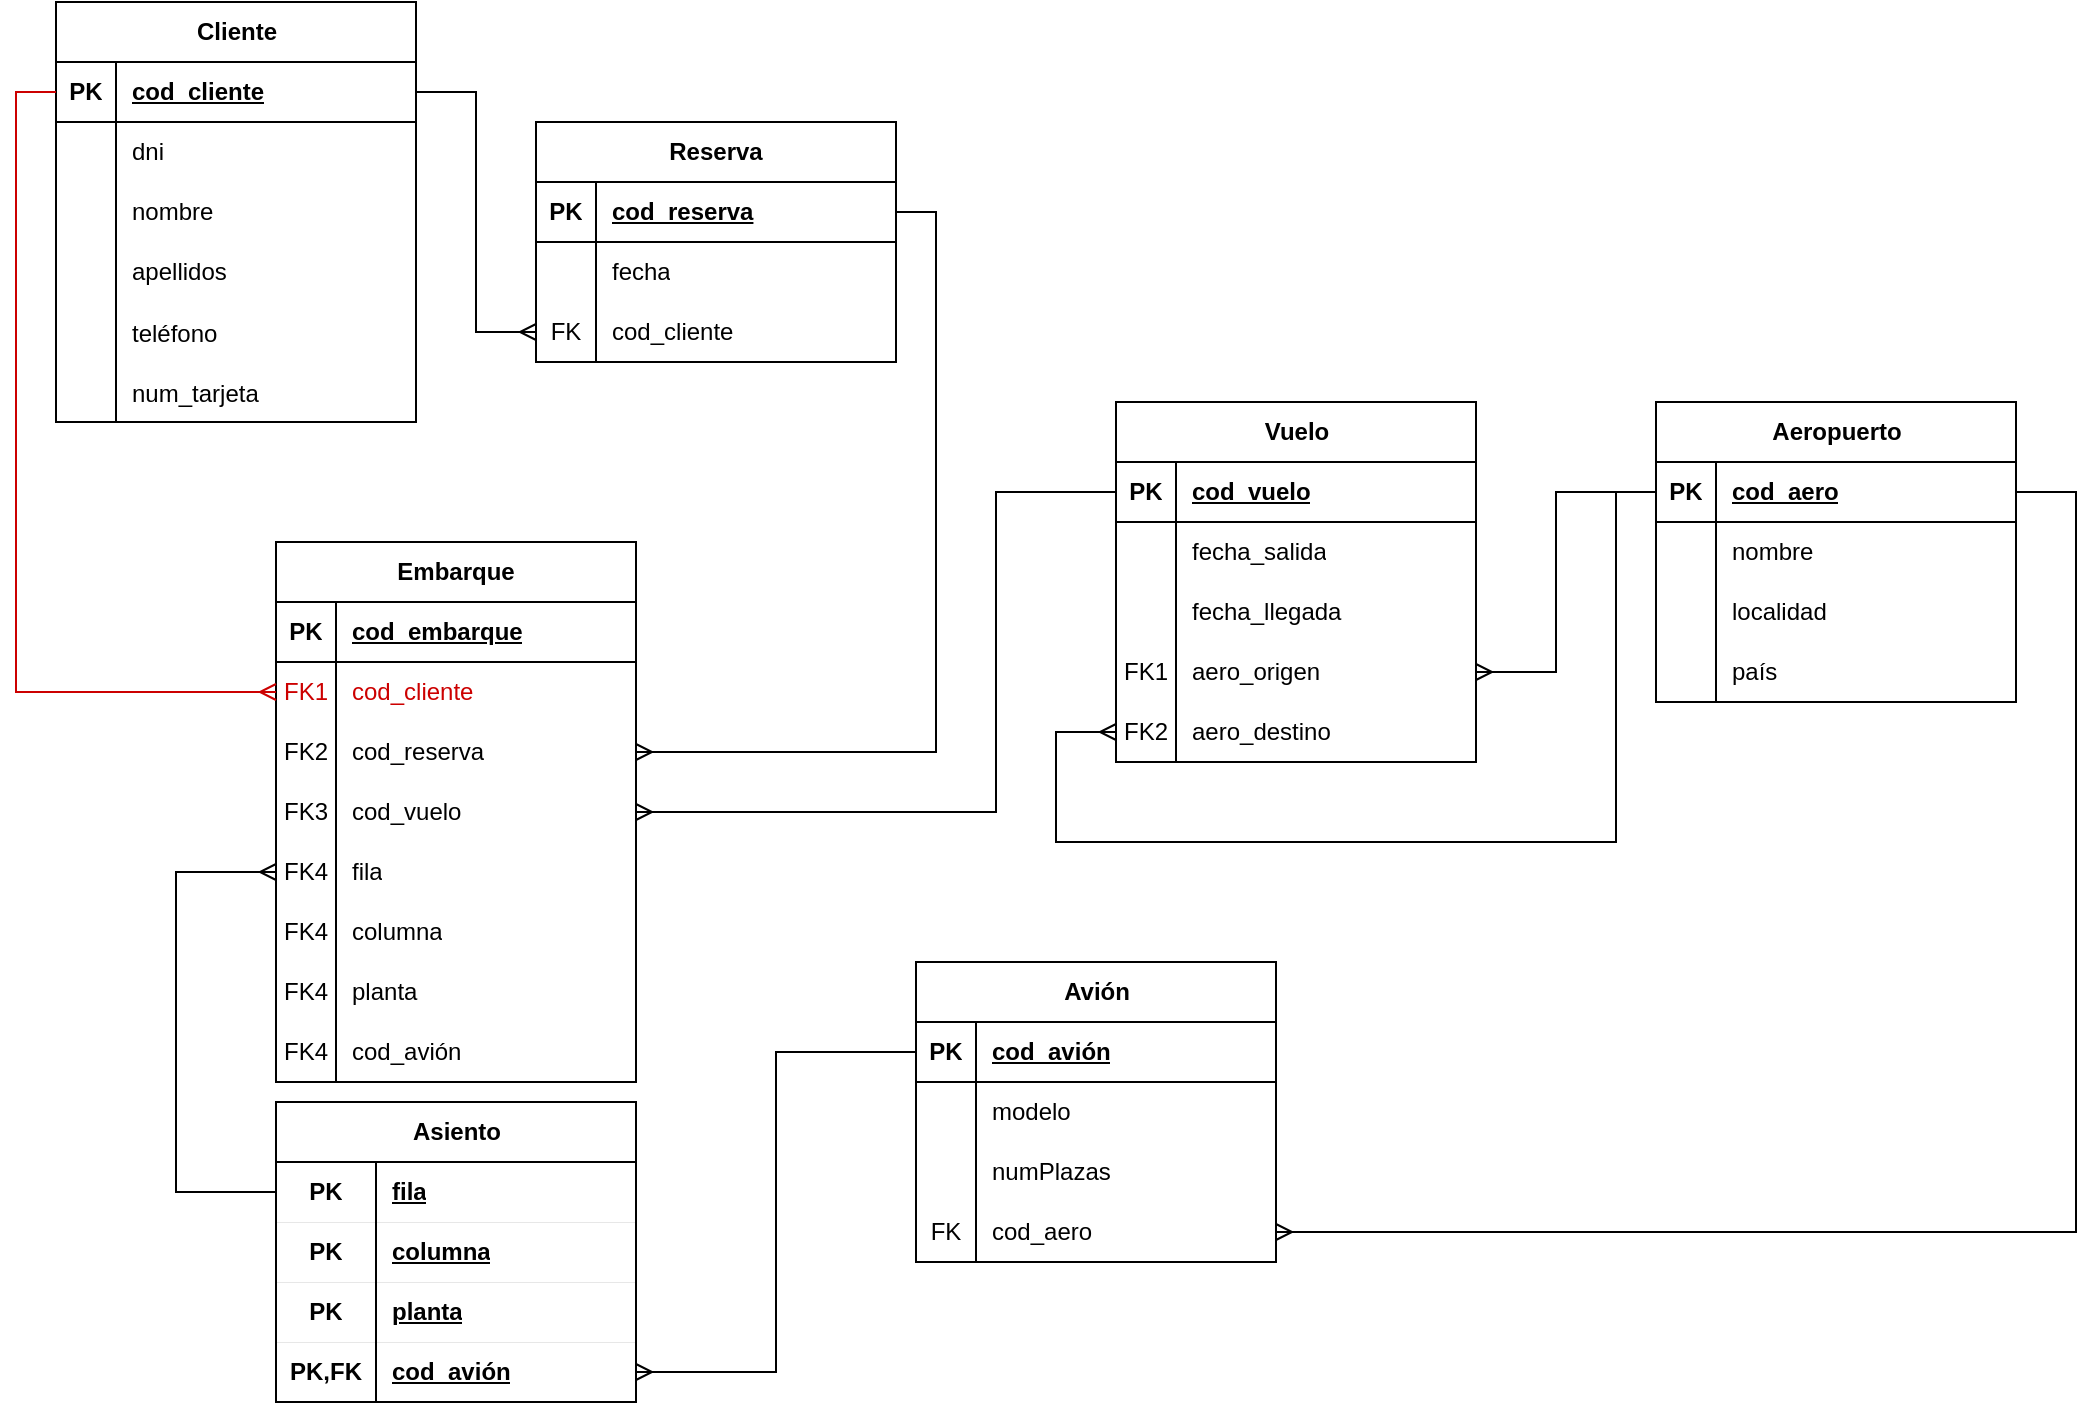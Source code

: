 <mxfile version="22.1.21" type="device">
  <diagram id="R2lEEEUBdFMjLlhIrx00" name="Page-1">
    <mxGraphModel dx="2234" dy="1244" grid="1" gridSize="10" guides="1" tooltips="1" connect="1" arrows="1" fold="1" page="0" pageScale="1" pageWidth="850" pageHeight="1100" math="0" shadow="0" extFonts="Permanent Marker^https://fonts.googleapis.com/css?family=Permanent+Marker">
      <root>
        <mxCell id="0" />
        <mxCell id="1" parent="0" />
        <mxCell id="kZTy1tdUPT7QprQOQqBd-1" value="Cliente" style="shape=table;startSize=30;container=1;collapsible=1;childLayout=tableLayout;fixedRows=1;rowLines=0;fontStyle=1;align=center;resizeLast=1;html=1;" parent="1" vertex="1">
          <mxGeometry x="-380" y="-100" width="180" height="210" as="geometry" />
        </mxCell>
        <mxCell id="kZTy1tdUPT7QprQOQqBd-2" value="" style="shape=tableRow;horizontal=0;startSize=0;swimlaneHead=0;swimlaneBody=0;fillColor=none;collapsible=0;dropTarget=0;points=[[0,0.5],[1,0.5]];portConstraint=eastwest;top=0;left=0;right=0;bottom=1;" parent="kZTy1tdUPT7QprQOQqBd-1" vertex="1">
          <mxGeometry y="30" width="180" height="30" as="geometry" />
        </mxCell>
        <mxCell id="kZTy1tdUPT7QprQOQqBd-3" value="PK" style="shape=partialRectangle;connectable=0;fillColor=none;top=0;left=0;bottom=0;right=0;fontStyle=1;overflow=hidden;whiteSpace=wrap;html=1;" parent="kZTy1tdUPT7QprQOQqBd-2" vertex="1">
          <mxGeometry width="30" height="30" as="geometry">
            <mxRectangle width="30" height="30" as="alternateBounds" />
          </mxGeometry>
        </mxCell>
        <mxCell id="kZTy1tdUPT7QprQOQqBd-4" value="cod_cliente" style="shape=partialRectangle;connectable=0;fillColor=none;top=0;left=0;bottom=0;right=0;align=left;spacingLeft=6;fontStyle=5;overflow=hidden;whiteSpace=wrap;html=1;" parent="kZTy1tdUPT7QprQOQqBd-2" vertex="1">
          <mxGeometry x="30" width="150" height="30" as="geometry">
            <mxRectangle width="150" height="30" as="alternateBounds" />
          </mxGeometry>
        </mxCell>
        <mxCell id="kZTy1tdUPT7QprQOQqBd-5" value="" style="shape=tableRow;horizontal=0;startSize=0;swimlaneHead=0;swimlaneBody=0;fillColor=none;collapsible=0;dropTarget=0;points=[[0,0.5],[1,0.5]];portConstraint=eastwest;top=0;left=0;right=0;bottom=0;" parent="kZTy1tdUPT7QprQOQqBd-1" vertex="1">
          <mxGeometry y="60" width="180" height="30" as="geometry" />
        </mxCell>
        <mxCell id="kZTy1tdUPT7QprQOQqBd-6" value="" style="shape=partialRectangle;connectable=0;fillColor=none;top=0;left=0;bottom=0;right=0;editable=1;overflow=hidden;whiteSpace=wrap;html=1;" parent="kZTy1tdUPT7QprQOQqBd-5" vertex="1">
          <mxGeometry width="30" height="30" as="geometry">
            <mxRectangle width="30" height="30" as="alternateBounds" />
          </mxGeometry>
        </mxCell>
        <mxCell id="kZTy1tdUPT7QprQOQqBd-7" value="dni" style="shape=partialRectangle;connectable=0;fillColor=none;top=0;left=0;bottom=0;right=0;align=left;spacingLeft=6;overflow=hidden;whiteSpace=wrap;html=1;" parent="kZTy1tdUPT7QprQOQqBd-5" vertex="1">
          <mxGeometry x="30" width="150" height="30" as="geometry">
            <mxRectangle width="150" height="30" as="alternateBounds" />
          </mxGeometry>
        </mxCell>
        <mxCell id="kZTy1tdUPT7QprQOQqBd-8" value="" style="shape=tableRow;horizontal=0;startSize=0;swimlaneHead=0;swimlaneBody=0;fillColor=none;collapsible=0;dropTarget=0;points=[[0,0.5],[1,0.5]];portConstraint=eastwest;top=0;left=0;right=0;bottom=0;" parent="kZTy1tdUPT7QprQOQqBd-1" vertex="1">
          <mxGeometry y="90" width="180" height="30" as="geometry" />
        </mxCell>
        <mxCell id="kZTy1tdUPT7QprQOQqBd-9" value="" style="shape=partialRectangle;connectable=0;fillColor=none;top=0;left=0;bottom=0;right=0;editable=1;overflow=hidden;whiteSpace=wrap;html=1;" parent="kZTy1tdUPT7QprQOQqBd-8" vertex="1">
          <mxGeometry width="30" height="30" as="geometry">
            <mxRectangle width="30" height="30" as="alternateBounds" />
          </mxGeometry>
        </mxCell>
        <mxCell id="kZTy1tdUPT7QprQOQqBd-10" value="nombre" style="shape=partialRectangle;connectable=0;fillColor=none;top=0;left=0;bottom=0;right=0;align=left;spacingLeft=6;overflow=hidden;whiteSpace=wrap;html=1;" parent="kZTy1tdUPT7QprQOQqBd-8" vertex="1">
          <mxGeometry x="30" width="150" height="30" as="geometry">
            <mxRectangle width="150" height="30" as="alternateBounds" />
          </mxGeometry>
        </mxCell>
        <mxCell id="kZTy1tdUPT7QprQOQqBd-11" value="" style="shape=tableRow;horizontal=0;startSize=0;swimlaneHead=0;swimlaneBody=0;fillColor=none;collapsible=0;dropTarget=0;points=[[0,0.5],[1,0.5]];portConstraint=eastwest;top=0;left=0;right=0;bottom=0;" parent="kZTy1tdUPT7QprQOQqBd-1" vertex="1">
          <mxGeometry y="120" width="180" height="30" as="geometry" />
        </mxCell>
        <mxCell id="kZTy1tdUPT7QprQOQqBd-12" value="" style="shape=partialRectangle;connectable=0;fillColor=none;top=0;left=0;bottom=0;right=0;editable=1;overflow=hidden;whiteSpace=wrap;html=1;" parent="kZTy1tdUPT7QprQOQqBd-11" vertex="1">
          <mxGeometry width="30" height="30" as="geometry">
            <mxRectangle width="30" height="30" as="alternateBounds" />
          </mxGeometry>
        </mxCell>
        <mxCell id="kZTy1tdUPT7QprQOQqBd-13" value="apellidos" style="shape=partialRectangle;connectable=0;fillColor=none;top=0;left=0;bottom=0;right=0;align=left;spacingLeft=6;overflow=hidden;whiteSpace=wrap;html=1;" parent="kZTy1tdUPT7QprQOQqBd-11" vertex="1">
          <mxGeometry x="30" width="150" height="30" as="geometry">
            <mxRectangle width="150" height="30" as="alternateBounds" />
          </mxGeometry>
        </mxCell>
        <mxCell id="kZTy1tdUPT7QprQOQqBd-14" value="" style="shape=tableRow;horizontal=0;startSize=0;swimlaneHead=0;swimlaneBody=0;fillColor=none;collapsible=0;dropTarget=0;points=[[0,0.5],[1,0.5]];portConstraint=eastwest;top=0;left=0;right=0;bottom=0;" parent="kZTy1tdUPT7QprQOQqBd-1" vertex="1">
          <mxGeometry y="150" width="180" height="30" as="geometry" />
        </mxCell>
        <mxCell id="kZTy1tdUPT7QprQOQqBd-15" value="" style="shape=partialRectangle;connectable=0;fillColor=none;top=0;left=0;bottom=0;right=0;editable=1;overflow=hidden;" parent="kZTy1tdUPT7QprQOQqBd-14" vertex="1">
          <mxGeometry width="30" height="30" as="geometry">
            <mxRectangle width="30" height="30" as="alternateBounds" />
          </mxGeometry>
        </mxCell>
        <mxCell id="kZTy1tdUPT7QprQOQqBd-16" value="teléfono" style="shape=partialRectangle;connectable=0;fillColor=none;top=0;left=0;bottom=0;right=0;align=left;spacingLeft=6;overflow=hidden;" parent="kZTy1tdUPT7QprQOQqBd-14" vertex="1">
          <mxGeometry x="30" width="150" height="30" as="geometry">
            <mxRectangle width="150" height="30" as="alternateBounds" />
          </mxGeometry>
        </mxCell>
        <mxCell id="kZTy1tdUPT7QprQOQqBd-17" value="" style="shape=tableRow;horizontal=0;startSize=0;swimlaneHead=0;swimlaneBody=0;fillColor=none;collapsible=0;dropTarget=0;points=[[0,0.5],[1,0.5]];portConstraint=eastwest;top=0;left=0;right=0;bottom=0;" parent="kZTy1tdUPT7QprQOQqBd-1" vertex="1">
          <mxGeometry y="180" width="180" height="30" as="geometry" />
        </mxCell>
        <mxCell id="kZTy1tdUPT7QprQOQqBd-18" value="" style="shape=partialRectangle;connectable=0;fillColor=none;top=0;left=0;bottom=0;right=0;editable=1;overflow=hidden;" parent="kZTy1tdUPT7QprQOQqBd-17" vertex="1">
          <mxGeometry width="30" height="30" as="geometry">
            <mxRectangle width="30" height="30" as="alternateBounds" />
          </mxGeometry>
        </mxCell>
        <mxCell id="kZTy1tdUPT7QprQOQqBd-19" value="num_tarjeta" style="shape=partialRectangle;connectable=0;fillColor=none;top=0;left=0;bottom=0;right=0;align=left;spacingLeft=6;overflow=hidden;" parent="kZTy1tdUPT7QprQOQqBd-17" vertex="1">
          <mxGeometry x="30" width="150" height="30" as="geometry">
            <mxRectangle width="150" height="30" as="alternateBounds" />
          </mxGeometry>
        </mxCell>
        <mxCell id="kZTy1tdUPT7QprQOQqBd-20" value="Reserva" style="shape=table;startSize=30;container=1;collapsible=1;childLayout=tableLayout;fixedRows=1;rowLines=0;fontStyle=1;align=center;resizeLast=1;html=1;whiteSpace=wrap;strokeWidth=1;" parent="1" vertex="1">
          <mxGeometry x="-140" y="-40" width="180" height="120" as="geometry" />
        </mxCell>
        <mxCell id="kZTy1tdUPT7QprQOQqBd-50" value="" style="shape=tableRow;horizontal=0;startSize=0;swimlaneHead=0;swimlaneBody=0;fillColor=none;collapsible=0;dropTarget=0;points=[[0,0.5],[1,0.5]];portConstraint=eastwest;top=0;left=0;right=0;bottom=1;" parent="kZTy1tdUPT7QprQOQqBd-20" vertex="1">
          <mxGeometry y="30" width="180" height="30" as="geometry" />
        </mxCell>
        <mxCell id="kZTy1tdUPT7QprQOQqBd-51" value="PK" style="shape=partialRectangle;connectable=0;fillColor=none;top=0;left=0;bottom=0;right=0;fontStyle=1;overflow=hidden;whiteSpace=wrap;html=1;" parent="kZTy1tdUPT7QprQOQqBd-50" vertex="1">
          <mxGeometry width="30" height="30" as="geometry">
            <mxRectangle width="30" height="30" as="alternateBounds" />
          </mxGeometry>
        </mxCell>
        <mxCell id="kZTy1tdUPT7QprQOQqBd-52" value="cod_reserva" style="shape=partialRectangle;connectable=0;fillColor=none;top=0;left=0;bottom=0;right=0;align=left;spacingLeft=6;fontStyle=5;overflow=hidden;whiteSpace=wrap;html=1;" parent="kZTy1tdUPT7QprQOQqBd-50" vertex="1">
          <mxGeometry x="30" width="150" height="30" as="geometry">
            <mxRectangle width="150" height="30" as="alternateBounds" />
          </mxGeometry>
        </mxCell>
        <mxCell id="kZTy1tdUPT7QprQOQqBd-27" value="" style="shape=tableRow;horizontal=0;startSize=0;swimlaneHead=0;swimlaneBody=0;fillColor=none;collapsible=0;dropTarget=0;points=[[0,0.5],[1,0.5]];portConstraint=eastwest;top=0;left=0;right=0;bottom=0;html=1;" parent="kZTy1tdUPT7QprQOQqBd-20" vertex="1">
          <mxGeometry y="60" width="180" height="30" as="geometry" />
        </mxCell>
        <mxCell id="kZTy1tdUPT7QprQOQqBd-28" value="" style="shape=partialRectangle;connectable=0;fillColor=none;top=0;left=0;bottom=0;right=0;editable=1;overflow=hidden;html=1;whiteSpace=wrap;" parent="kZTy1tdUPT7QprQOQqBd-27" vertex="1">
          <mxGeometry width="30" height="30" as="geometry">
            <mxRectangle width="30" height="30" as="alternateBounds" />
          </mxGeometry>
        </mxCell>
        <mxCell id="kZTy1tdUPT7QprQOQqBd-29" value="fecha" style="shape=partialRectangle;connectable=0;fillColor=none;top=0;left=0;bottom=0;right=0;align=left;spacingLeft=6;overflow=hidden;html=1;whiteSpace=wrap;" parent="kZTy1tdUPT7QprQOQqBd-27" vertex="1">
          <mxGeometry x="30" width="150" height="30" as="geometry">
            <mxRectangle width="150" height="30" as="alternateBounds" />
          </mxGeometry>
        </mxCell>
        <mxCell id="kZTy1tdUPT7QprQOQqBd-47" value="" style="shape=tableRow;horizontal=0;startSize=0;swimlaneHead=0;swimlaneBody=0;fillColor=none;collapsible=0;dropTarget=0;points=[[0,0.5],[1,0.5]];portConstraint=eastwest;top=0;left=0;right=0;bottom=0;" parent="kZTy1tdUPT7QprQOQqBd-20" vertex="1">
          <mxGeometry y="90" width="180" height="30" as="geometry" />
        </mxCell>
        <mxCell id="kZTy1tdUPT7QprQOQqBd-48" value="FK" style="shape=partialRectangle;connectable=0;fillColor=none;top=0;left=0;bottom=0;right=0;fontStyle=0;overflow=hidden;whiteSpace=wrap;html=1;" parent="kZTy1tdUPT7QprQOQqBd-47" vertex="1">
          <mxGeometry width="30" height="30" as="geometry">
            <mxRectangle width="30" height="30" as="alternateBounds" />
          </mxGeometry>
        </mxCell>
        <mxCell id="kZTy1tdUPT7QprQOQqBd-49" value="cod_cliente" style="shape=partialRectangle;connectable=0;fillColor=none;top=0;left=0;bottom=0;right=0;align=left;spacingLeft=6;fontStyle=0;overflow=hidden;whiteSpace=wrap;html=1;" parent="kZTy1tdUPT7QprQOQqBd-47" vertex="1">
          <mxGeometry x="30" width="150" height="30" as="geometry">
            <mxRectangle width="150" height="30" as="alternateBounds" />
          </mxGeometry>
        </mxCell>
        <mxCell id="kZTy1tdUPT7QprQOQqBd-33" value="Embarque" style="shape=table;startSize=30;container=1;collapsible=1;childLayout=tableLayout;fixedRows=1;rowLines=0;fontStyle=1;align=center;resizeLast=1;html=1;whiteSpace=wrap;" parent="1" vertex="1">
          <mxGeometry x="-270" y="170" width="180" height="270" as="geometry" />
        </mxCell>
        <mxCell id="kZTy1tdUPT7QprQOQqBd-37" value="" style="shape=tableRow;horizontal=0;startSize=0;swimlaneHead=0;swimlaneBody=0;fillColor=none;collapsible=0;dropTarget=0;points=[[0,0.5],[1,0.5]];portConstraint=eastwest;top=0;left=0;right=0;bottom=1;html=1;" parent="kZTy1tdUPT7QprQOQqBd-33" vertex="1">
          <mxGeometry y="30" width="180" height="30" as="geometry" />
        </mxCell>
        <mxCell id="kZTy1tdUPT7QprQOQqBd-38" value="PK" style="shape=partialRectangle;connectable=0;fillColor=none;top=0;left=0;bottom=0;right=0;fontStyle=1;overflow=hidden;html=1;whiteSpace=wrap;" parent="kZTy1tdUPT7QprQOQqBd-37" vertex="1">
          <mxGeometry width="30" height="30" as="geometry">
            <mxRectangle width="30" height="30" as="alternateBounds" />
          </mxGeometry>
        </mxCell>
        <mxCell id="kZTy1tdUPT7QprQOQqBd-39" value="cod_embarque" style="shape=partialRectangle;connectable=0;fillColor=none;top=0;left=0;bottom=0;right=0;align=left;spacingLeft=6;fontStyle=5;overflow=hidden;html=1;whiteSpace=wrap;" parent="kZTy1tdUPT7QprQOQqBd-37" vertex="1">
          <mxGeometry x="30" width="150" height="30" as="geometry">
            <mxRectangle width="150" height="30" as="alternateBounds" />
          </mxGeometry>
        </mxCell>
        <mxCell id="dTsn1ypgaqrFeIQZTTZf-1" value="" style="shape=tableRow;horizontal=0;startSize=0;swimlaneHead=0;swimlaneBody=0;fillColor=none;collapsible=0;dropTarget=0;points=[[0,0.5],[1,0.5]];portConstraint=eastwest;top=0;left=0;right=0;bottom=0;" vertex="1" parent="kZTy1tdUPT7QprQOQqBd-33">
          <mxGeometry y="60" width="180" height="30" as="geometry" />
        </mxCell>
        <mxCell id="dTsn1ypgaqrFeIQZTTZf-2" value="&lt;font color=&quot;#cc0000&quot;&gt;FK1&lt;/font&gt;" style="shape=partialRectangle;connectable=0;fillColor=none;top=0;left=0;bottom=0;right=0;fontStyle=0;overflow=hidden;whiteSpace=wrap;html=1;" vertex="1" parent="dTsn1ypgaqrFeIQZTTZf-1">
          <mxGeometry width="30" height="30" as="geometry">
            <mxRectangle width="30" height="30" as="alternateBounds" />
          </mxGeometry>
        </mxCell>
        <mxCell id="dTsn1ypgaqrFeIQZTTZf-3" value="&lt;font color=&quot;#cc0000&quot;&gt;cod_cliente&lt;/font&gt;" style="shape=partialRectangle;connectable=0;fillColor=none;top=0;left=0;bottom=0;right=0;align=left;spacingLeft=6;fontStyle=0;overflow=hidden;whiteSpace=wrap;html=1;" vertex="1" parent="dTsn1ypgaqrFeIQZTTZf-1">
          <mxGeometry x="30" width="150" height="30" as="geometry">
            <mxRectangle width="150" height="30" as="alternateBounds" />
          </mxGeometry>
        </mxCell>
        <mxCell id="kZTy1tdUPT7QprQOQqBd-40" value="" style="shape=tableRow;horizontal=0;startSize=0;swimlaneHead=0;swimlaneBody=0;fillColor=none;collapsible=0;dropTarget=0;points=[[0,0.5],[1,0.5]];portConstraint=eastwest;top=0;left=0;right=0;bottom=0;html=1;" parent="kZTy1tdUPT7QprQOQqBd-33" vertex="1">
          <mxGeometry y="90" width="180" height="30" as="geometry" />
        </mxCell>
        <mxCell id="kZTy1tdUPT7QprQOQqBd-41" value="FK2" style="shape=partialRectangle;connectable=0;fillColor=none;top=0;left=0;bottom=0;right=0;editable=1;overflow=hidden;html=1;whiteSpace=wrap;" parent="kZTy1tdUPT7QprQOQqBd-40" vertex="1">
          <mxGeometry width="30" height="30" as="geometry">
            <mxRectangle width="30" height="30" as="alternateBounds" />
          </mxGeometry>
        </mxCell>
        <mxCell id="kZTy1tdUPT7QprQOQqBd-42" value="cod_reserva" style="shape=partialRectangle;connectable=0;fillColor=none;top=0;left=0;bottom=0;right=0;align=left;spacingLeft=6;overflow=hidden;html=1;whiteSpace=wrap;" parent="kZTy1tdUPT7QprQOQqBd-40" vertex="1">
          <mxGeometry x="30" width="150" height="30" as="geometry">
            <mxRectangle width="150" height="30" as="alternateBounds" />
          </mxGeometry>
        </mxCell>
        <mxCell id="kZTy1tdUPT7QprQOQqBd-101" value="" style="shape=tableRow;horizontal=0;startSize=0;swimlaneHead=0;swimlaneBody=0;fillColor=none;collapsible=0;dropTarget=0;points=[[0,0.5],[1,0.5]];portConstraint=eastwest;top=0;left=0;right=0;bottom=0;" parent="kZTy1tdUPT7QprQOQqBd-33" vertex="1">
          <mxGeometry y="120" width="180" height="30" as="geometry" />
        </mxCell>
        <mxCell id="kZTy1tdUPT7QprQOQqBd-102" value="FK3" style="shape=partialRectangle;connectable=0;fillColor=none;top=0;left=0;bottom=0;right=0;fontStyle=0;overflow=hidden;whiteSpace=wrap;html=1;" parent="kZTy1tdUPT7QprQOQqBd-101" vertex="1">
          <mxGeometry width="30" height="30" as="geometry">
            <mxRectangle width="30" height="30" as="alternateBounds" />
          </mxGeometry>
        </mxCell>
        <mxCell id="kZTy1tdUPT7QprQOQqBd-103" value="cod_vuelo" style="shape=partialRectangle;connectable=0;fillColor=none;top=0;left=0;bottom=0;right=0;align=left;spacingLeft=6;fontStyle=0;overflow=hidden;whiteSpace=wrap;html=1;" parent="kZTy1tdUPT7QprQOQqBd-101" vertex="1">
          <mxGeometry x="30" width="150" height="30" as="geometry">
            <mxRectangle width="150" height="30" as="alternateBounds" />
          </mxGeometry>
        </mxCell>
        <mxCell id="kZTy1tdUPT7QprQOQqBd-77" value="" style="shape=tableRow;horizontal=0;startSize=0;swimlaneHead=0;swimlaneBody=0;fillColor=none;collapsible=0;dropTarget=0;points=[[0,0.5],[1,0.5]];portConstraint=eastwest;top=0;left=0;right=0;bottom=0;" parent="kZTy1tdUPT7QprQOQqBd-33" vertex="1">
          <mxGeometry y="150" width="180" height="30" as="geometry" />
        </mxCell>
        <mxCell id="kZTy1tdUPT7QprQOQqBd-78" value="FK4" style="shape=partialRectangle;connectable=0;fillColor=none;top=0;left=0;bottom=0;right=0;fontStyle=0;overflow=hidden;whiteSpace=wrap;html=1;" parent="kZTy1tdUPT7QprQOQqBd-77" vertex="1">
          <mxGeometry width="30" height="30" as="geometry">
            <mxRectangle width="30" height="30" as="alternateBounds" />
          </mxGeometry>
        </mxCell>
        <mxCell id="kZTy1tdUPT7QprQOQqBd-79" value="fila" style="shape=partialRectangle;connectable=0;fillColor=none;top=0;left=0;bottom=0;right=0;align=left;spacingLeft=6;fontStyle=0;overflow=hidden;whiteSpace=wrap;html=1;" parent="kZTy1tdUPT7QprQOQqBd-77" vertex="1">
          <mxGeometry x="30" width="150" height="30" as="geometry">
            <mxRectangle width="150" height="30" as="alternateBounds" />
          </mxGeometry>
        </mxCell>
        <mxCell id="kZTy1tdUPT7QprQOQqBd-80" value="" style="shape=tableRow;horizontal=0;startSize=0;swimlaneHead=0;swimlaneBody=0;fillColor=none;collapsible=0;dropTarget=0;points=[[0,0.5],[1,0.5]];portConstraint=eastwest;top=0;left=0;right=0;bottom=0;" parent="kZTy1tdUPT7QprQOQqBd-33" vertex="1">
          <mxGeometry y="180" width="180" height="30" as="geometry" />
        </mxCell>
        <mxCell id="kZTy1tdUPT7QprQOQqBd-81" value="FK4" style="shape=partialRectangle;connectable=0;fillColor=none;top=0;left=0;bottom=0;right=0;fontStyle=0;overflow=hidden;whiteSpace=wrap;html=1;" parent="kZTy1tdUPT7QprQOQqBd-80" vertex="1">
          <mxGeometry width="30" height="30" as="geometry">
            <mxRectangle width="30" height="30" as="alternateBounds" />
          </mxGeometry>
        </mxCell>
        <mxCell id="kZTy1tdUPT7QprQOQqBd-82" value="columna" style="shape=partialRectangle;connectable=0;fillColor=none;top=0;left=0;bottom=0;right=0;align=left;spacingLeft=6;fontStyle=0;overflow=hidden;whiteSpace=wrap;html=1;" parent="kZTy1tdUPT7QprQOQqBd-80" vertex="1">
          <mxGeometry x="30" width="150" height="30" as="geometry">
            <mxRectangle width="150" height="30" as="alternateBounds" />
          </mxGeometry>
        </mxCell>
        <mxCell id="kZTy1tdUPT7QprQOQqBd-83" value="" style="shape=tableRow;horizontal=0;startSize=0;swimlaneHead=0;swimlaneBody=0;fillColor=none;collapsible=0;dropTarget=0;points=[[0,0.5],[1,0.5]];portConstraint=eastwest;top=0;left=0;right=0;bottom=0;" parent="kZTy1tdUPT7QprQOQqBd-33" vertex="1">
          <mxGeometry y="210" width="180" height="30" as="geometry" />
        </mxCell>
        <mxCell id="kZTy1tdUPT7QprQOQqBd-84" value="FK4" style="shape=partialRectangle;connectable=0;fillColor=none;top=0;left=0;bottom=0;right=0;fontStyle=0;overflow=hidden;whiteSpace=wrap;html=1;" parent="kZTy1tdUPT7QprQOQqBd-83" vertex="1">
          <mxGeometry width="30" height="30" as="geometry">
            <mxRectangle width="30" height="30" as="alternateBounds" />
          </mxGeometry>
        </mxCell>
        <mxCell id="kZTy1tdUPT7QprQOQqBd-85" value="planta" style="shape=partialRectangle;connectable=0;fillColor=none;top=0;left=0;bottom=0;right=0;align=left;spacingLeft=6;fontStyle=0;overflow=hidden;whiteSpace=wrap;html=1;" parent="kZTy1tdUPT7QprQOQqBd-83" vertex="1">
          <mxGeometry x="30" width="150" height="30" as="geometry">
            <mxRectangle width="150" height="30" as="alternateBounds" />
          </mxGeometry>
        </mxCell>
        <mxCell id="kZTy1tdUPT7QprQOQqBd-138" value="" style="shape=tableRow;horizontal=0;startSize=0;swimlaneHead=0;swimlaneBody=0;fillColor=none;collapsible=0;dropTarget=0;points=[[0,0.5],[1,0.5]];portConstraint=eastwest;top=0;left=0;right=0;bottom=0;" parent="kZTy1tdUPT7QprQOQqBd-33" vertex="1">
          <mxGeometry y="240" width="180" height="30" as="geometry" />
        </mxCell>
        <mxCell id="kZTy1tdUPT7QprQOQqBd-139" value="FK4" style="shape=partialRectangle;connectable=0;fillColor=none;top=0;left=0;bottom=0;right=0;fontStyle=0;overflow=hidden;whiteSpace=wrap;html=1;" parent="kZTy1tdUPT7QprQOQqBd-138" vertex="1">
          <mxGeometry width="30" height="30" as="geometry">
            <mxRectangle width="30" height="30" as="alternateBounds" />
          </mxGeometry>
        </mxCell>
        <mxCell id="kZTy1tdUPT7QprQOQqBd-140" value="cod_avión" style="shape=partialRectangle;connectable=0;fillColor=none;top=0;left=0;bottom=0;right=0;align=left;spacingLeft=6;fontStyle=0;overflow=hidden;whiteSpace=wrap;html=1;" parent="kZTy1tdUPT7QprQOQqBd-138" vertex="1">
          <mxGeometry x="30" width="150" height="30" as="geometry">
            <mxRectangle width="150" height="30" as="alternateBounds" />
          </mxGeometry>
        </mxCell>
        <mxCell id="kZTy1tdUPT7QprQOQqBd-46" value="" style="edgeStyle=elbowEdgeStyle;fontSize=12;html=1;endArrow=ERmany;rounded=0;exitX=1;exitY=0.5;exitDx=0;exitDy=0;entryX=0;entryY=0.5;entryDx=0;entryDy=0;" parent="1" source="kZTy1tdUPT7QprQOQqBd-2" target="kZTy1tdUPT7QprQOQqBd-47" edge="1">
          <mxGeometry width="100" height="100" relative="1" as="geometry">
            <mxPoint x="-110" y="220" as="sourcePoint" />
            <mxPoint x="-90" y="35" as="targetPoint" />
          </mxGeometry>
        </mxCell>
        <mxCell id="kZTy1tdUPT7QprQOQqBd-53" value="" style="edgeStyle=elbowEdgeStyle;fontSize=12;html=1;endArrow=ERmany;rounded=0;exitX=1;exitY=0.5;exitDx=0;exitDy=0;entryX=1;entryY=0.5;entryDx=0;entryDy=0;" parent="1" source="kZTy1tdUPT7QprQOQqBd-50" target="kZTy1tdUPT7QprQOQqBd-40" edge="1">
          <mxGeometry width="100" height="100" relative="1" as="geometry">
            <mxPoint x="110" y="220" as="sourcePoint" />
            <mxPoint x="210" y="120" as="targetPoint" />
            <Array as="points">
              <mxPoint x="60" y="120" />
            </Array>
          </mxGeometry>
        </mxCell>
        <mxCell id="kZTy1tdUPT7QprQOQqBd-54" value="" style="edgeStyle=elbowEdgeStyle;fontSize=12;html=1;endArrow=ERmany;rounded=0;exitX=0;exitY=0.5;exitDx=0;exitDy=0;entryX=0;entryY=0.5;entryDx=0;entryDy=0;strokeColor=#CC0000;" parent="1" source="kZTy1tdUPT7QprQOQqBd-2" target="dTsn1ypgaqrFeIQZTTZf-1" edge="1">
          <mxGeometry width="100" height="100" relative="1" as="geometry">
            <mxPoint x="-390" y="320" as="sourcePoint" />
            <mxPoint x="-440" y="190" as="targetPoint" />
            <Array as="points">
              <mxPoint x="-400" y="170" />
            </Array>
          </mxGeometry>
        </mxCell>
        <mxCell id="kZTy1tdUPT7QprQOQqBd-58" value="Asiento" style="shape=table;startSize=30;container=1;collapsible=1;childLayout=tableLayout;fixedRows=1;rowLines=0;fontStyle=1;align=center;resizeLast=1;html=1;" parent="1" vertex="1">
          <mxGeometry x="-270" y="450" width="180" height="150" as="geometry" />
        </mxCell>
        <mxCell id="kZTy1tdUPT7QprQOQqBd-59" value="" style="shape=tableRow;horizontal=0;startSize=0;swimlaneHead=0;swimlaneBody=0;fillColor=none;collapsible=0;dropTarget=0;points=[[0,0.5],[1,0.5]];portConstraint=eastwest;top=0;left=0;right=0;bottom=1;strokeWidth=0;" parent="kZTy1tdUPT7QprQOQqBd-58" vertex="1">
          <mxGeometry y="30" width="180" height="30" as="geometry" />
        </mxCell>
        <mxCell id="kZTy1tdUPT7QprQOQqBd-60" value="PK" style="shape=partialRectangle;connectable=0;fillColor=none;top=0;left=0;bottom=0;right=0;fontStyle=1;overflow=hidden;whiteSpace=wrap;html=1;" parent="kZTy1tdUPT7QprQOQqBd-59" vertex="1">
          <mxGeometry width="50" height="30" as="geometry">
            <mxRectangle width="50" height="30" as="alternateBounds" />
          </mxGeometry>
        </mxCell>
        <mxCell id="kZTy1tdUPT7QprQOQqBd-61" value="fila" style="shape=partialRectangle;connectable=0;fillColor=none;top=0;left=0;bottom=0;right=0;align=left;spacingLeft=6;fontStyle=5;overflow=hidden;whiteSpace=wrap;html=1;" parent="kZTy1tdUPT7QprQOQqBd-59" vertex="1">
          <mxGeometry x="50" width="130" height="30" as="geometry">
            <mxRectangle width="130" height="30" as="alternateBounds" />
          </mxGeometry>
        </mxCell>
        <mxCell id="kZTy1tdUPT7QprQOQqBd-71" value="" style="shape=tableRow;horizontal=0;startSize=0;swimlaneHead=0;swimlaneBody=0;fillColor=none;collapsible=0;dropTarget=0;points=[[0,0.5],[1,0.5]];portConstraint=eastwest;top=0;left=0;right=0;bottom=1;strokeWidth=0;" parent="kZTy1tdUPT7QprQOQqBd-58" vertex="1">
          <mxGeometry y="60" width="180" height="30" as="geometry" />
        </mxCell>
        <mxCell id="kZTy1tdUPT7QprQOQqBd-72" value="PK" style="shape=partialRectangle;connectable=0;fillColor=none;top=0;left=0;bottom=0;right=0;fontStyle=1;overflow=hidden;whiteSpace=wrap;html=1;" parent="kZTy1tdUPT7QprQOQqBd-71" vertex="1">
          <mxGeometry width="50" height="30" as="geometry">
            <mxRectangle width="50" height="30" as="alternateBounds" />
          </mxGeometry>
        </mxCell>
        <mxCell id="kZTy1tdUPT7QprQOQqBd-73" value="columna" style="shape=partialRectangle;connectable=0;fillColor=none;top=0;left=0;bottom=0;right=0;align=left;spacingLeft=6;fontStyle=5;overflow=hidden;whiteSpace=wrap;html=1;" parent="kZTy1tdUPT7QprQOQqBd-71" vertex="1">
          <mxGeometry x="50" width="130" height="30" as="geometry">
            <mxRectangle width="130" height="30" as="alternateBounds" />
          </mxGeometry>
        </mxCell>
        <mxCell id="kZTy1tdUPT7QprQOQqBd-74" value="" style="shape=tableRow;horizontal=0;startSize=0;swimlaneHead=0;swimlaneBody=0;fillColor=none;collapsible=0;dropTarget=0;points=[[0,0.5],[1,0.5]];portConstraint=eastwest;top=0;left=0;right=0;bottom=1;strokeWidth=0;" parent="kZTy1tdUPT7QprQOQqBd-58" vertex="1">
          <mxGeometry y="90" width="180" height="30" as="geometry" />
        </mxCell>
        <mxCell id="kZTy1tdUPT7QprQOQqBd-75" value="PK" style="shape=partialRectangle;connectable=0;fillColor=none;top=0;left=0;bottom=0;right=0;fontStyle=1;overflow=hidden;whiteSpace=wrap;html=1;" parent="kZTy1tdUPT7QprQOQqBd-74" vertex="1">
          <mxGeometry width="50" height="30" as="geometry">
            <mxRectangle width="50" height="30" as="alternateBounds" />
          </mxGeometry>
        </mxCell>
        <mxCell id="kZTy1tdUPT7QprQOQqBd-76" value="planta" style="shape=partialRectangle;connectable=0;fillColor=none;top=0;left=0;bottom=0;right=0;align=left;spacingLeft=6;fontStyle=5;overflow=hidden;whiteSpace=wrap;html=1;" parent="kZTy1tdUPT7QprQOQqBd-74" vertex="1">
          <mxGeometry x="50" width="130" height="30" as="geometry">
            <mxRectangle width="130" height="30" as="alternateBounds" />
          </mxGeometry>
        </mxCell>
        <mxCell id="kZTy1tdUPT7QprQOQqBd-135" value="" style="shape=tableRow;horizontal=0;startSize=0;swimlaneHead=0;swimlaneBody=0;fillColor=none;collapsible=0;dropTarget=0;points=[[0,0.5],[1,0.5]];portConstraint=eastwest;top=0;left=0;right=0;bottom=1;" parent="kZTy1tdUPT7QprQOQqBd-58" vertex="1">
          <mxGeometry y="120" width="180" height="30" as="geometry" />
        </mxCell>
        <mxCell id="kZTy1tdUPT7QprQOQqBd-136" value="PK,FK" style="shape=partialRectangle;connectable=0;fillColor=none;top=0;left=0;bottom=0;right=0;fontStyle=1;overflow=hidden;whiteSpace=wrap;html=1;" parent="kZTy1tdUPT7QprQOQqBd-135" vertex="1">
          <mxGeometry width="50" height="30" as="geometry">
            <mxRectangle width="50" height="30" as="alternateBounds" />
          </mxGeometry>
        </mxCell>
        <mxCell id="kZTy1tdUPT7QprQOQqBd-137" value="cod_avión" style="shape=partialRectangle;connectable=0;fillColor=none;top=0;left=0;bottom=0;right=0;align=left;spacingLeft=6;fontStyle=5;overflow=hidden;whiteSpace=wrap;html=1;" parent="kZTy1tdUPT7QprQOQqBd-135" vertex="1">
          <mxGeometry x="50" width="130" height="30" as="geometry">
            <mxRectangle width="130" height="30" as="alternateBounds" />
          </mxGeometry>
        </mxCell>
        <mxCell id="kZTy1tdUPT7QprQOQqBd-86" value="" style="edgeStyle=elbowEdgeStyle;fontSize=12;html=1;endArrow=ERmany;rounded=0;entryX=0;entryY=0.5;entryDx=0;entryDy=0;exitX=0;exitY=0.5;exitDx=0;exitDy=0;" parent="1" source="kZTy1tdUPT7QprQOQqBd-59" target="kZTy1tdUPT7QprQOQqBd-77" edge="1">
          <mxGeometry width="100" height="100" relative="1" as="geometry">
            <mxPoint x="-380" y="400" as="sourcePoint" />
            <mxPoint x="-280" y="300" as="targetPoint" />
            <Array as="points">
              <mxPoint x="-320" y="380" />
            </Array>
          </mxGeometry>
        </mxCell>
        <mxCell id="kZTy1tdUPT7QprQOQqBd-87" value="Vuelo" style="shape=table;startSize=30;container=1;collapsible=1;childLayout=tableLayout;fixedRows=1;rowLines=0;fontStyle=1;align=center;resizeLast=1;html=1;" parent="1" vertex="1">
          <mxGeometry x="150" y="100" width="180" height="180" as="geometry" />
        </mxCell>
        <mxCell id="kZTy1tdUPT7QprQOQqBd-88" value="" style="shape=tableRow;horizontal=0;startSize=0;swimlaneHead=0;swimlaneBody=0;fillColor=none;collapsible=0;dropTarget=0;points=[[0,0.5],[1,0.5]];portConstraint=eastwest;top=0;left=0;right=0;bottom=1;" parent="kZTy1tdUPT7QprQOQqBd-87" vertex="1">
          <mxGeometry y="30" width="180" height="30" as="geometry" />
        </mxCell>
        <mxCell id="kZTy1tdUPT7QprQOQqBd-89" value="PK" style="shape=partialRectangle;connectable=0;fillColor=none;top=0;left=0;bottom=0;right=0;fontStyle=1;overflow=hidden;whiteSpace=wrap;html=1;" parent="kZTy1tdUPT7QprQOQqBd-88" vertex="1">
          <mxGeometry width="30" height="30" as="geometry">
            <mxRectangle width="30" height="30" as="alternateBounds" />
          </mxGeometry>
        </mxCell>
        <mxCell id="kZTy1tdUPT7QprQOQqBd-90" value="cod_vuelo" style="shape=partialRectangle;connectable=0;fillColor=none;top=0;left=0;bottom=0;right=0;align=left;spacingLeft=6;fontStyle=5;overflow=hidden;whiteSpace=wrap;html=1;" parent="kZTy1tdUPT7QprQOQqBd-88" vertex="1">
          <mxGeometry x="30" width="150" height="30" as="geometry">
            <mxRectangle width="150" height="30" as="alternateBounds" />
          </mxGeometry>
        </mxCell>
        <mxCell id="kZTy1tdUPT7QprQOQqBd-91" value="" style="shape=tableRow;horizontal=0;startSize=0;swimlaneHead=0;swimlaneBody=0;fillColor=none;collapsible=0;dropTarget=0;points=[[0,0.5],[1,0.5]];portConstraint=eastwest;top=0;left=0;right=0;bottom=0;" parent="kZTy1tdUPT7QprQOQqBd-87" vertex="1">
          <mxGeometry y="60" width="180" height="30" as="geometry" />
        </mxCell>
        <mxCell id="kZTy1tdUPT7QprQOQqBd-92" value="" style="shape=partialRectangle;connectable=0;fillColor=none;top=0;left=0;bottom=0;right=0;editable=1;overflow=hidden;whiteSpace=wrap;html=1;" parent="kZTy1tdUPT7QprQOQqBd-91" vertex="1">
          <mxGeometry width="30" height="30" as="geometry">
            <mxRectangle width="30" height="30" as="alternateBounds" />
          </mxGeometry>
        </mxCell>
        <mxCell id="kZTy1tdUPT7QprQOQqBd-93" value="fecha_salida" style="shape=partialRectangle;connectable=0;fillColor=none;top=0;left=0;bottom=0;right=0;align=left;spacingLeft=6;overflow=hidden;whiteSpace=wrap;html=1;" parent="kZTy1tdUPT7QprQOQqBd-91" vertex="1">
          <mxGeometry x="30" width="150" height="30" as="geometry">
            <mxRectangle width="150" height="30" as="alternateBounds" />
          </mxGeometry>
        </mxCell>
        <mxCell id="kZTy1tdUPT7QprQOQqBd-94" value="" style="shape=tableRow;horizontal=0;startSize=0;swimlaneHead=0;swimlaneBody=0;fillColor=none;collapsible=0;dropTarget=0;points=[[0,0.5],[1,0.5]];portConstraint=eastwest;top=0;left=0;right=0;bottom=0;" parent="kZTy1tdUPT7QprQOQqBd-87" vertex="1">
          <mxGeometry y="90" width="180" height="30" as="geometry" />
        </mxCell>
        <mxCell id="kZTy1tdUPT7QprQOQqBd-95" value="" style="shape=partialRectangle;connectable=0;fillColor=none;top=0;left=0;bottom=0;right=0;editable=1;overflow=hidden;whiteSpace=wrap;html=1;" parent="kZTy1tdUPT7QprQOQqBd-94" vertex="1">
          <mxGeometry width="30" height="30" as="geometry">
            <mxRectangle width="30" height="30" as="alternateBounds" />
          </mxGeometry>
        </mxCell>
        <mxCell id="kZTy1tdUPT7QprQOQqBd-96" value="fecha_llegada" style="shape=partialRectangle;connectable=0;fillColor=none;top=0;left=0;bottom=0;right=0;align=left;spacingLeft=6;overflow=hidden;whiteSpace=wrap;html=1;" parent="kZTy1tdUPT7QprQOQqBd-94" vertex="1">
          <mxGeometry x="30" width="150" height="30" as="geometry">
            <mxRectangle width="150" height="30" as="alternateBounds" />
          </mxGeometry>
        </mxCell>
        <mxCell id="kZTy1tdUPT7QprQOQqBd-119" value="" style="shape=tableRow;horizontal=0;startSize=0;swimlaneHead=0;swimlaneBody=0;fillColor=none;collapsible=0;dropTarget=0;points=[[0,0.5],[1,0.5]];portConstraint=eastwest;top=0;left=0;right=0;bottom=0;" parent="kZTy1tdUPT7QprQOQqBd-87" vertex="1">
          <mxGeometry y="120" width="180" height="30" as="geometry" />
        </mxCell>
        <mxCell id="kZTy1tdUPT7QprQOQqBd-120" value="FK1" style="shape=partialRectangle;connectable=0;fillColor=none;top=0;left=0;bottom=0;right=0;fontStyle=0;overflow=hidden;whiteSpace=wrap;html=1;" parent="kZTy1tdUPT7QprQOQqBd-119" vertex="1">
          <mxGeometry width="30" height="30" as="geometry">
            <mxRectangle width="30" height="30" as="alternateBounds" />
          </mxGeometry>
        </mxCell>
        <mxCell id="kZTy1tdUPT7QprQOQqBd-121" value="aero_origen" style="shape=partialRectangle;connectable=0;fillColor=none;top=0;left=0;bottom=0;right=0;align=left;spacingLeft=6;fontStyle=0;overflow=hidden;whiteSpace=wrap;html=1;" parent="kZTy1tdUPT7QprQOQqBd-119" vertex="1">
          <mxGeometry x="30" width="150" height="30" as="geometry">
            <mxRectangle width="150" height="30" as="alternateBounds" />
          </mxGeometry>
        </mxCell>
        <mxCell id="kZTy1tdUPT7QprQOQqBd-150" value="" style="shape=tableRow;horizontal=0;startSize=0;swimlaneHead=0;swimlaneBody=0;fillColor=none;collapsible=0;dropTarget=0;points=[[0,0.5],[1,0.5]];portConstraint=eastwest;top=0;left=0;right=0;bottom=0;" parent="kZTy1tdUPT7QprQOQqBd-87" vertex="1">
          <mxGeometry y="150" width="180" height="30" as="geometry" />
        </mxCell>
        <mxCell id="kZTy1tdUPT7QprQOQqBd-151" value="FK2" style="shape=partialRectangle;connectable=0;fillColor=none;top=0;left=0;bottom=0;right=0;fontStyle=0;overflow=hidden;whiteSpace=wrap;html=1;" parent="kZTy1tdUPT7QprQOQqBd-150" vertex="1">
          <mxGeometry width="30" height="30" as="geometry">
            <mxRectangle width="30" height="30" as="alternateBounds" />
          </mxGeometry>
        </mxCell>
        <mxCell id="kZTy1tdUPT7QprQOQqBd-152" value="aero_destino" style="shape=partialRectangle;connectable=0;fillColor=none;top=0;left=0;bottom=0;right=0;align=left;spacingLeft=6;fontStyle=0;overflow=hidden;whiteSpace=wrap;html=1;" parent="kZTy1tdUPT7QprQOQqBd-150" vertex="1">
          <mxGeometry x="30" width="150" height="30" as="geometry">
            <mxRectangle width="150" height="30" as="alternateBounds" />
          </mxGeometry>
        </mxCell>
        <mxCell id="kZTy1tdUPT7QprQOQqBd-104" value="" style="edgeStyle=elbowEdgeStyle;fontSize=12;html=1;endArrow=ERmany;rounded=0;entryX=1;entryY=0.5;entryDx=0;entryDy=0;exitX=0;exitY=0.5;exitDx=0;exitDy=0;" parent="1" source="kZTy1tdUPT7QprQOQqBd-88" target="kZTy1tdUPT7QprQOQqBd-101" edge="1">
          <mxGeometry width="100" height="100" relative="1" as="geometry">
            <mxPoint x="-40" y="430" as="sourcePoint" />
            <mxPoint x="60" y="330" as="targetPoint" />
            <Array as="points">
              <mxPoint x="90" y="210" />
            </Array>
          </mxGeometry>
        </mxCell>
        <mxCell id="kZTy1tdUPT7QprQOQqBd-105" value="Aeropuerto" style="shape=table;startSize=30;container=1;collapsible=1;childLayout=tableLayout;fixedRows=1;rowLines=0;fontStyle=1;align=center;resizeLast=1;html=1;" parent="1" vertex="1">
          <mxGeometry x="420" y="100" width="180" height="150" as="geometry" />
        </mxCell>
        <mxCell id="kZTy1tdUPT7QprQOQqBd-106" value="" style="shape=tableRow;horizontal=0;startSize=0;swimlaneHead=0;swimlaneBody=0;fillColor=none;collapsible=0;dropTarget=0;points=[[0,0.5],[1,0.5]];portConstraint=eastwest;top=0;left=0;right=0;bottom=1;" parent="kZTy1tdUPT7QprQOQqBd-105" vertex="1">
          <mxGeometry y="30" width="180" height="30" as="geometry" />
        </mxCell>
        <mxCell id="kZTy1tdUPT7QprQOQqBd-107" value="PK" style="shape=partialRectangle;connectable=0;fillColor=none;top=0;left=0;bottom=0;right=0;fontStyle=1;overflow=hidden;whiteSpace=wrap;html=1;" parent="kZTy1tdUPT7QprQOQqBd-106" vertex="1">
          <mxGeometry width="30" height="30" as="geometry">
            <mxRectangle width="30" height="30" as="alternateBounds" />
          </mxGeometry>
        </mxCell>
        <mxCell id="kZTy1tdUPT7QprQOQqBd-108" value="cod_aero" style="shape=partialRectangle;connectable=0;fillColor=none;top=0;left=0;bottom=0;right=0;align=left;spacingLeft=6;fontStyle=5;overflow=hidden;whiteSpace=wrap;html=1;" parent="kZTy1tdUPT7QprQOQqBd-106" vertex="1">
          <mxGeometry x="30" width="150" height="30" as="geometry">
            <mxRectangle width="150" height="30" as="alternateBounds" />
          </mxGeometry>
        </mxCell>
        <mxCell id="kZTy1tdUPT7QprQOQqBd-109" value="" style="shape=tableRow;horizontal=0;startSize=0;swimlaneHead=0;swimlaneBody=0;fillColor=none;collapsible=0;dropTarget=0;points=[[0,0.5],[1,0.5]];portConstraint=eastwest;top=0;left=0;right=0;bottom=0;" parent="kZTy1tdUPT7QprQOQqBd-105" vertex="1">
          <mxGeometry y="60" width="180" height="30" as="geometry" />
        </mxCell>
        <mxCell id="kZTy1tdUPT7QprQOQqBd-110" value="" style="shape=partialRectangle;connectable=0;fillColor=none;top=0;left=0;bottom=0;right=0;editable=1;overflow=hidden;whiteSpace=wrap;html=1;" parent="kZTy1tdUPT7QprQOQqBd-109" vertex="1">
          <mxGeometry width="30" height="30" as="geometry">
            <mxRectangle width="30" height="30" as="alternateBounds" />
          </mxGeometry>
        </mxCell>
        <mxCell id="kZTy1tdUPT7QprQOQqBd-111" value="nombre" style="shape=partialRectangle;connectable=0;fillColor=none;top=0;left=0;bottom=0;right=0;align=left;spacingLeft=6;overflow=hidden;whiteSpace=wrap;html=1;" parent="kZTy1tdUPT7QprQOQqBd-109" vertex="1">
          <mxGeometry x="30" width="150" height="30" as="geometry">
            <mxRectangle width="150" height="30" as="alternateBounds" />
          </mxGeometry>
        </mxCell>
        <mxCell id="kZTy1tdUPT7QprQOQqBd-112" value="" style="shape=tableRow;horizontal=0;startSize=0;swimlaneHead=0;swimlaneBody=0;fillColor=none;collapsible=0;dropTarget=0;points=[[0,0.5],[1,0.5]];portConstraint=eastwest;top=0;left=0;right=0;bottom=0;" parent="kZTy1tdUPT7QprQOQqBd-105" vertex="1">
          <mxGeometry y="90" width="180" height="30" as="geometry" />
        </mxCell>
        <mxCell id="kZTy1tdUPT7QprQOQqBd-113" value="" style="shape=partialRectangle;connectable=0;fillColor=none;top=0;left=0;bottom=0;right=0;editable=1;overflow=hidden;whiteSpace=wrap;html=1;" parent="kZTy1tdUPT7QprQOQqBd-112" vertex="1">
          <mxGeometry width="30" height="30" as="geometry">
            <mxRectangle width="30" height="30" as="alternateBounds" />
          </mxGeometry>
        </mxCell>
        <mxCell id="kZTy1tdUPT7QprQOQqBd-114" value="localidad" style="shape=partialRectangle;connectable=0;fillColor=none;top=0;left=0;bottom=0;right=0;align=left;spacingLeft=6;overflow=hidden;whiteSpace=wrap;html=1;" parent="kZTy1tdUPT7QprQOQqBd-112" vertex="1">
          <mxGeometry x="30" width="150" height="30" as="geometry">
            <mxRectangle width="150" height="30" as="alternateBounds" />
          </mxGeometry>
        </mxCell>
        <mxCell id="kZTy1tdUPT7QprQOQqBd-115" value="" style="shape=tableRow;horizontal=0;startSize=0;swimlaneHead=0;swimlaneBody=0;fillColor=none;collapsible=0;dropTarget=0;points=[[0,0.5],[1,0.5]];portConstraint=eastwest;top=0;left=0;right=0;bottom=0;" parent="kZTy1tdUPT7QprQOQqBd-105" vertex="1">
          <mxGeometry y="120" width="180" height="30" as="geometry" />
        </mxCell>
        <mxCell id="kZTy1tdUPT7QprQOQqBd-116" value="" style="shape=partialRectangle;connectable=0;fillColor=none;top=0;left=0;bottom=0;right=0;editable=1;overflow=hidden;whiteSpace=wrap;html=1;" parent="kZTy1tdUPT7QprQOQqBd-115" vertex="1">
          <mxGeometry width="30" height="30" as="geometry">
            <mxRectangle width="30" height="30" as="alternateBounds" />
          </mxGeometry>
        </mxCell>
        <mxCell id="kZTy1tdUPT7QprQOQqBd-117" value="país" style="shape=partialRectangle;connectable=0;fillColor=none;top=0;left=0;bottom=0;right=0;align=left;spacingLeft=6;overflow=hidden;whiteSpace=wrap;html=1;" parent="kZTy1tdUPT7QprQOQqBd-115" vertex="1">
          <mxGeometry x="30" width="150" height="30" as="geometry">
            <mxRectangle width="150" height="30" as="alternateBounds" />
          </mxGeometry>
        </mxCell>
        <mxCell id="kZTy1tdUPT7QprQOQqBd-118" value="" style="edgeStyle=elbowEdgeStyle;fontSize=12;html=1;endArrow=ERmany;rounded=0;entryX=1;entryY=0.5;entryDx=0;entryDy=0;exitX=0;exitY=0.5;exitDx=0;exitDy=0;" parent="1" source="kZTy1tdUPT7QprQOQqBd-106" target="kZTy1tdUPT7QprQOQqBd-119" edge="1">
          <mxGeometry width="100" height="100" relative="1" as="geometry">
            <mxPoint x="320" y="370" as="sourcePoint" />
            <mxPoint x="420" y="270" as="targetPoint" />
            <Array as="points">
              <mxPoint x="370" y="190" />
            </Array>
          </mxGeometry>
        </mxCell>
        <mxCell id="kZTy1tdUPT7QprQOQqBd-122" value="Avión" style="shape=table;startSize=30;container=1;collapsible=1;childLayout=tableLayout;fixedRows=1;rowLines=0;fontStyle=1;align=center;resizeLast=1;html=1;" parent="1" vertex="1">
          <mxGeometry x="50" y="380" width="180" height="150" as="geometry" />
        </mxCell>
        <mxCell id="kZTy1tdUPT7QprQOQqBd-123" value="" style="shape=tableRow;horizontal=0;startSize=0;swimlaneHead=0;swimlaneBody=0;fillColor=none;collapsible=0;dropTarget=0;points=[[0,0.5],[1,0.5]];portConstraint=eastwest;top=0;left=0;right=0;bottom=1;" parent="kZTy1tdUPT7QprQOQqBd-122" vertex="1">
          <mxGeometry y="30" width="180" height="30" as="geometry" />
        </mxCell>
        <mxCell id="kZTy1tdUPT7QprQOQqBd-124" value="PK" style="shape=partialRectangle;connectable=0;fillColor=none;top=0;left=0;bottom=0;right=0;fontStyle=1;overflow=hidden;whiteSpace=wrap;html=1;" parent="kZTy1tdUPT7QprQOQqBd-123" vertex="1">
          <mxGeometry width="30" height="30" as="geometry">
            <mxRectangle width="30" height="30" as="alternateBounds" />
          </mxGeometry>
        </mxCell>
        <mxCell id="kZTy1tdUPT7QprQOQqBd-125" value="cod_avión" style="shape=partialRectangle;connectable=0;fillColor=none;top=0;left=0;bottom=0;right=0;align=left;spacingLeft=6;fontStyle=5;overflow=hidden;whiteSpace=wrap;html=1;" parent="kZTy1tdUPT7QprQOQqBd-123" vertex="1">
          <mxGeometry x="30" width="150" height="30" as="geometry">
            <mxRectangle width="150" height="30" as="alternateBounds" />
          </mxGeometry>
        </mxCell>
        <mxCell id="kZTy1tdUPT7QprQOQqBd-126" value="" style="shape=tableRow;horizontal=0;startSize=0;swimlaneHead=0;swimlaneBody=0;fillColor=none;collapsible=0;dropTarget=0;points=[[0,0.5],[1,0.5]];portConstraint=eastwest;top=0;left=0;right=0;bottom=0;" parent="kZTy1tdUPT7QprQOQqBd-122" vertex="1">
          <mxGeometry y="60" width="180" height="30" as="geometry" />
        </mxCell>
        <mxCell id="kZTy1tdUPT7QprQOQqBd-127" value="" style="shape=partialRectangle;connectable=0;fillColor=none;top=0;left=0;bottom=0;right=0;editable=1;overflow=hidden;whiteSpace=wrap;html=1;" parent="kZTy1tdUPT7QprQOQqBd-126" vertex="1">
          <mxGeometry width="30" height="30" as="geometry">
            <mxRectangle width="30" height="30" as="alternateBounds" />
          </mxGeometry>
        </mxCell>
        <mxCell id="kZTy1tdUPT7QprQOQqBd-128" value="modelo" style="shape=partialRectangle;connectable=0;fillColor=none;top=0;left=0;bottom=0;right=0;align=left;spacingLeft=6;overflow=hidden;whiteSpace=wrap;html=1;" parent="kZTy1tdUPT7QprQOQqBd-126" vertex="1">
          <mxGeometry x="30" width="150" height="30" as="geometry">
            <mxRectangle width="150" height="30" as="alternateBounds" />
          </mxGeometry>
        </mxCell>
        <mxCell id="kZTy1tdUPT7QprQOQqBd-129" value="" style="shape=tableRow;horizontal=0;startSize=0;swimlaneHead=0;swimlaneBody=0;fillColor=none;collapsible=0;dropTarget=0;points=[[0,0.5],[1,0.5]];portConstraint=eastwest;top=0;left=0;right=0;bottom=0;" parent="kZTy1tdUPT7QprQOQqBd-122" vertex="1">
          <mxGeometry y="90" width="180" height="30" as="geometry" />
        </mxCell>
        <mxCell id="kZTy1tdUPT7QprQOQqBd-130" value="" style="shape=partialRectangle;connectable=0;fillColor=none;top=0;left=0;bottom=0;right=0;editable=1;overflow=hidden;whiteSpace=wrap;html=1;" parent="kZTy1tdUPT7QprQOQqBd-129" vertex="1">
          <mxGeometry width="30" height="30" as="geometry">
            <mxRectangle width="30" height="30" as="alternateBounds" />
          </mxGeometry>
        </mxCell>
        <mxCell id="kZTy1tdUPT7QprQOQqBd-131" value="numPlazas" style="shape=partialRectangle;connectable=0;fillColor=none;top=0;left=0;bottom=0;right=0;align=left;spacingLeft=6;overflow=hidden;whiteSpace=wrap;html=1;" parent="kZTy1tdUPT7QprQOQqBd-129" vertex="1">
          <mxGeometry x="30" width="150" height="30" as="geometry">
            <mxRectangle width="150" height="30" as="alternateBounds" />
          </mxGeometry>
        </mxCell>
        <mxCell id="kZTy1tdUPT7QprQOQqBd-143" value="" style="shape=tableRow;horizontal=0;startSize=0;swimlaneHead=0;swimlaneBody=0;fillColor=none;collapsible=0;dropTarget=0;points=[[0,0.5],[1,0.5]];portConstraint=eastwest;top=0;left=0;right=0;bottom=0;" parent="kZTy1tdUPT7QprQOQqBd-122" vertex="1">
          <mxGeometry y="120" width="180" height="30" as="geometry" />
        </mxCell>
        <mxCell id="kZTy1tdUPT7QprQOQqBd-144" value="FK" style="shape=partialRectangle;connectable=0;fillColor=none;top=0;left=0;bottom=0;right=0;fontStyle=0;overflow=hidden;whiteSpace=wrap;html=1;" parent="kZTy1tdUPT7QprQOQqBd-143" vertex="1">
          <mxGeometry width="30" height="30" as="geometry">
            <mxRectangle width="30" height="30" as="alternateBounds" />
          </mxGeometry>
        </mxCell>
        <mxCell id="kZTy1tdUPT7QprQOQqBd-145" value="cod_aero" style="shape=partialRectangle;connectable=0;fillColor=none;top=0;left=0;bottom=0;right=0;align=left;spacingLeft=6;fontStyle=0;overflow=hidden;whiteSpace=wrap;html=1;" parent="kZTy1tdUPT7QprQOQqBd-143" vertex="1">
          <mxGeometry x="30" width="150" height="30" as="geometry">
            <mxRectangle width="150" height="30" as="alternateBounds" />
          </mxGeometry>
        </mxCell>
        <mxCell id="kZTy1tdUPT7QprQOQqBd-141" value="" style="edgeStyle=elbowEdgeStyle;fontSize=12;html=1;endArrow=ERmany;rounded=0;exitX=0;exitY=0.5;exitDx=0;exitDy=0;entryX=1;entryY=0.5;entryDx=0;entryDy=0;" parent="1" source="kZTy1tdUPT7QprQOQqBd-123" target="kZTy1tdUPT7QprQOQqBd-135" edge="1">
          <mxGeometry width="100" height="100" relative="1" as="geometry">
            <mxPoint x="-40" y="430" as="sourcePoint" />
            <mxPoint x="60" y="330" as="targetPoint" />
          </mxGeometry>
        </mxCell>
        <mxCell id="kZTy1tdUPT7QprQOQqBd-142" value="" style="edgeStyle=elbowEdgeStyle;fontSize=12;html=1;endArrow=ERmany;rounded=0;exitX=1;exitY=0.5;exitDx=0;exitDy=0;entryX=1;entryY=0.5;entryDx=0;entryDy=0;" parent="1" source="kZTy1tdUPT7QprQOQqBd-106" target="kZTy1tdUPT7QprQOQqBd-143" edge="1">
          <mxGeometry width="100" height="100" relative="1" as="geometry">
            <mxPoint x="500" y="430" as="sourcePoint" />
            <mxPoint x="600" y="330" as="targetPoint" />
            <Array as="points">
              <mxPoint x="630" y="330" />
            </Array>
          </mxGeometry>
        </mxCell>
        <mxCell id="kZTy1tdUPT7QprQOQqBd-148" value="" style="fontSize=12;html=1;endArrow=ERmany;rounded=0;exitX=0;exitY=0.5;exitDx=0;exitDy=0;edgeStyle=orthogonalEdgeStyle;entryX=0;entryY=0.5;entryDx=0;entryDy=0;" parent="1" source="kZTy1tdUPT7QprQOQqBd-106" target="kZTy1tdUPT7QprQOQqBd-150" edge="1">
          <mxGeometry width="100" height="100" relative="1" as="geometry">
            <mxPoint x="420" y="160" as="sourcePoint" />
            <mxPoint x="120" y="220" as="targetPoint" />
            <Array as="points">
              <mxPoint x="400" y="145" />
              <mxPoint x="400" y="320" />
              <mxPoint x="120" y="320" />
              <mxPoint x="120" y="265" />
            </Array>
          </mxGeometry>
        </mxCell>
      </root>
    </mxGraphModel>
  </diagram>
</mxfile>
